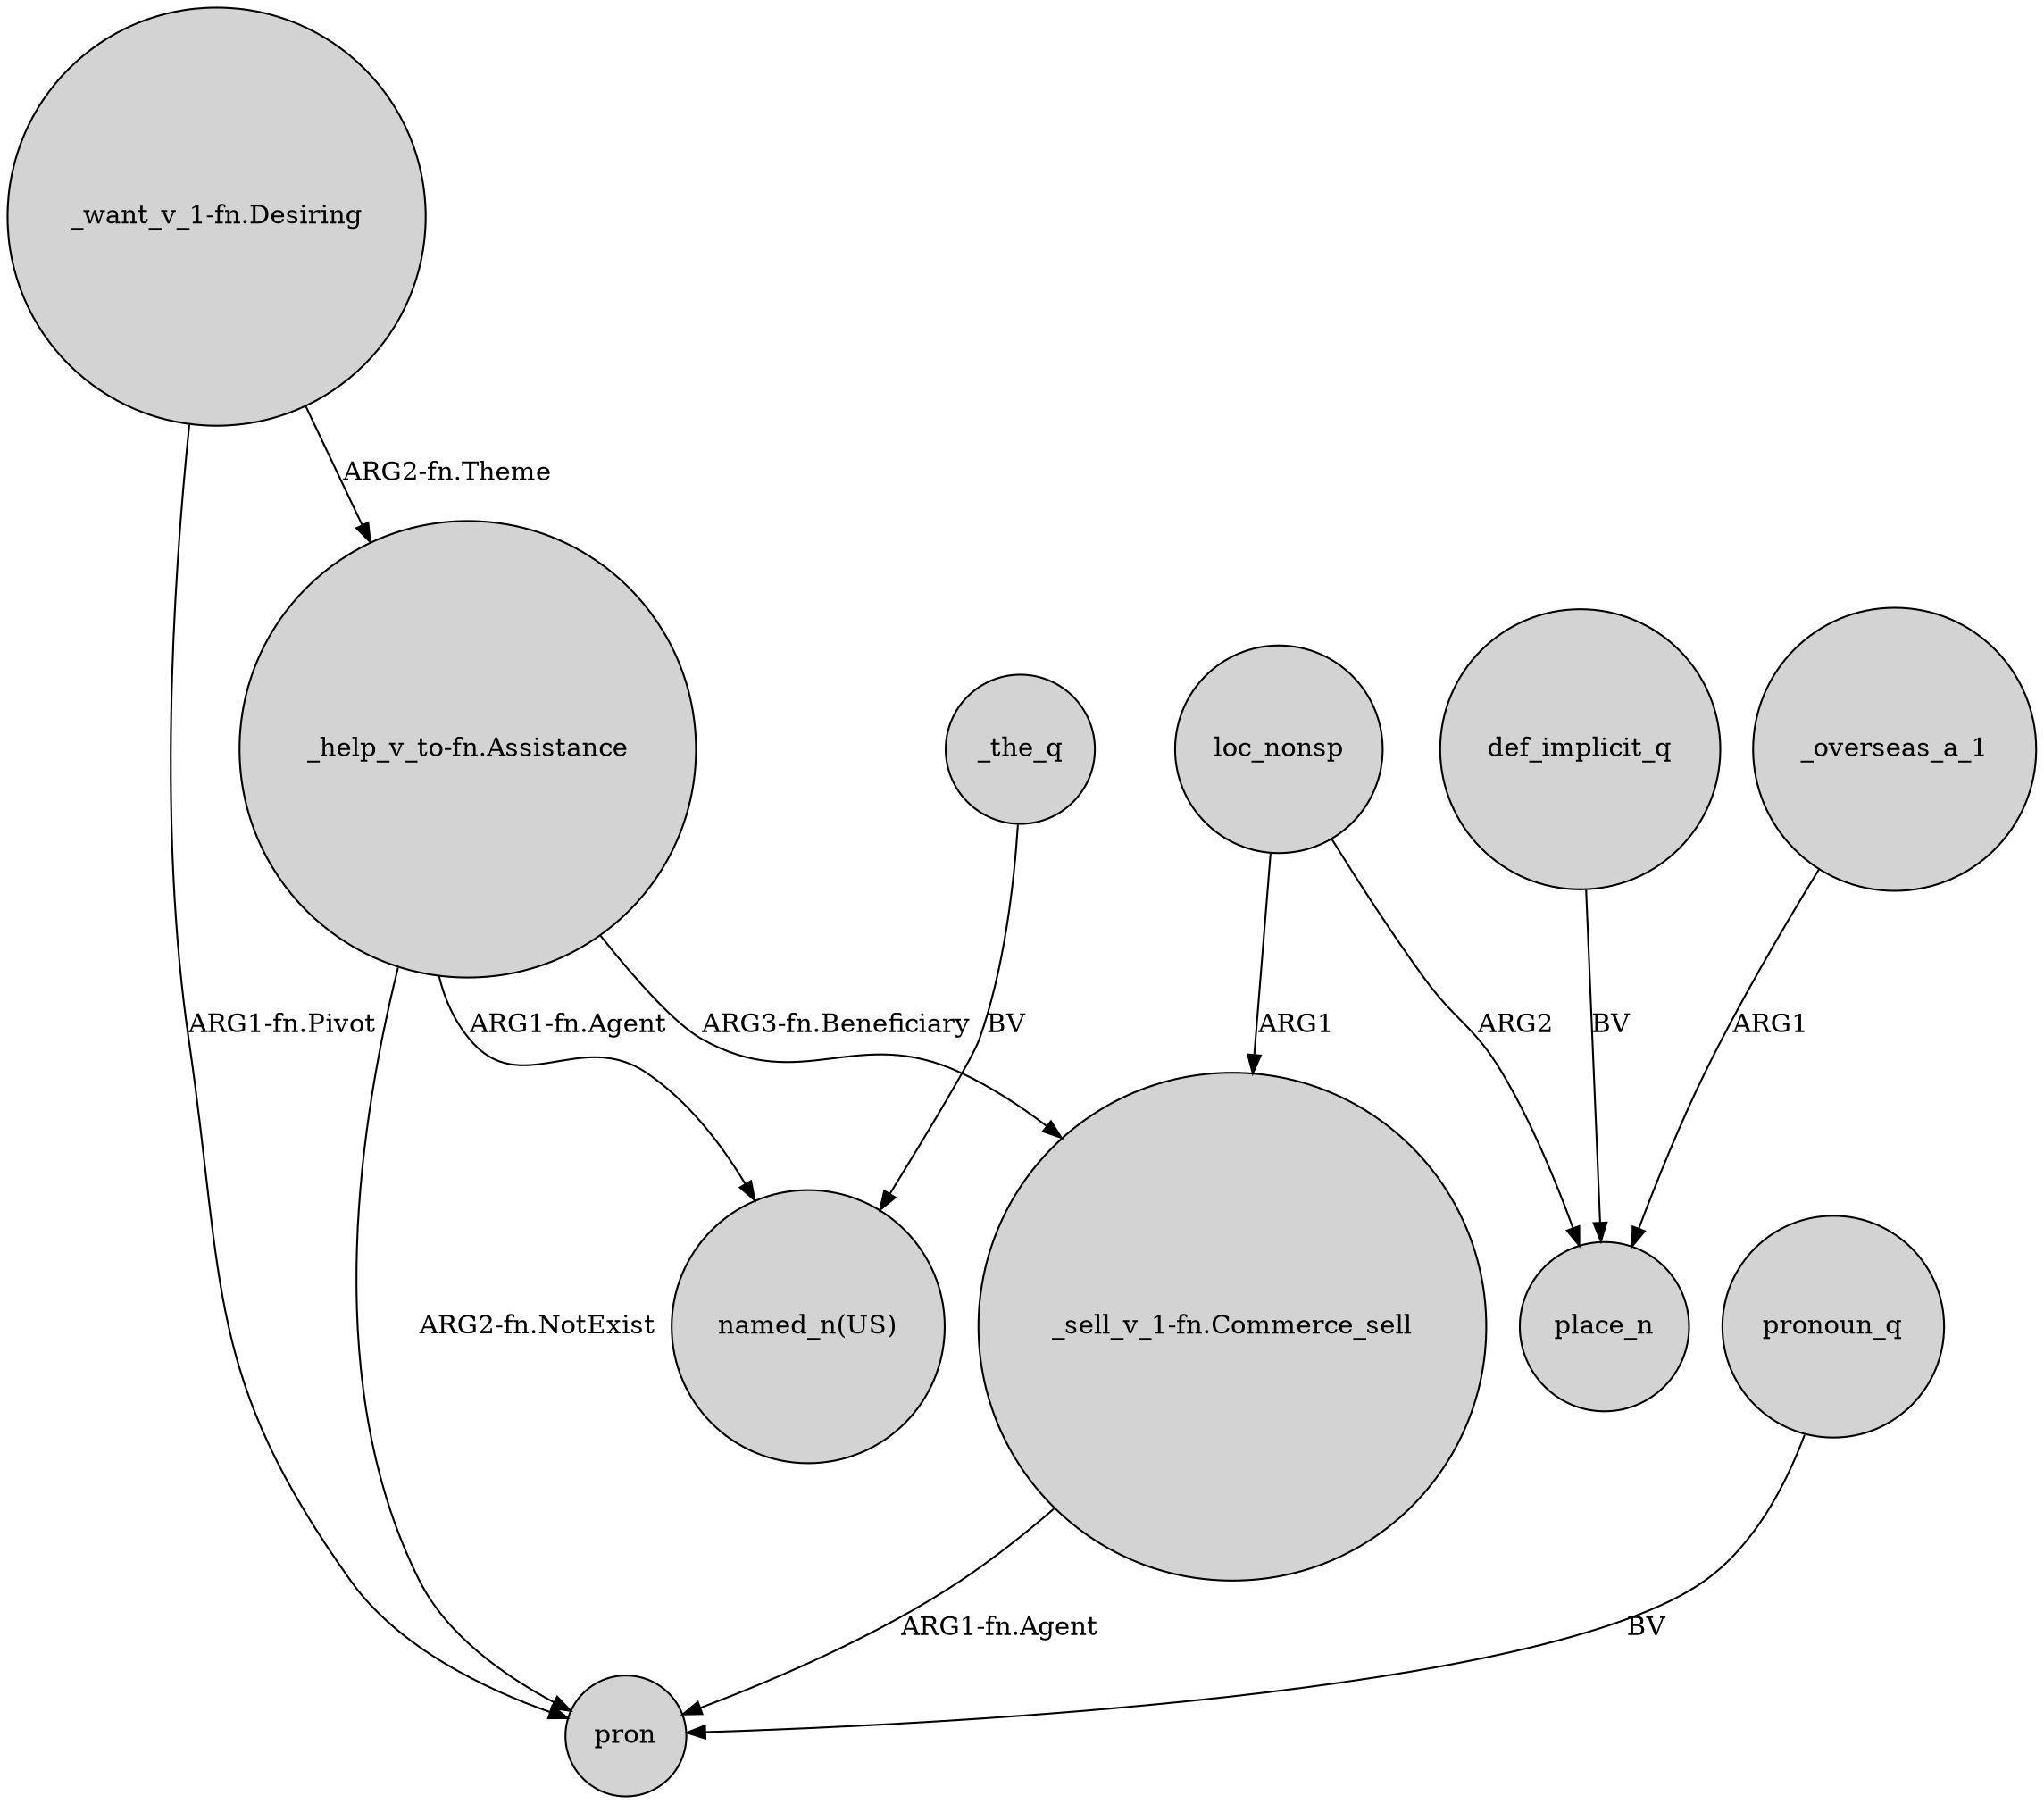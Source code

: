 digraph {
	node [shape=circle style=filled]
	"_want_v_1-fn.Desiring" -> pron [label="ARG1-fn.Pivot"]
	loc_nonsp -> place_n [label=ARG2]
	"_help_v_to-fn.Assistance" -> "named_n(US)" [label="ARG1-fn.Agent"]
	"_help_v_to-fn.Assistance" -> "_sell_v_1-fn.Commerce_sell" [label="ARG3-fn.Beneficiary"]
	def_implicit_q -> place_n [label=BV]
	"_sell_v_1-fn.Commerce_sell" -> pron [label="ARG1-fn.Agent"]
	loc_nonsp -> "_sell_v_1-fn.Commerce_sell" [label=ARG1]
	_overseas_a_1 -> place_n [label=ARG1]
	_the_q -> "named_n(US)" [label=BV]
	"_help_v_to-fn.Assistance" -> pron [label="ARG2-fn.NotExist"]
	"_want_v_1-fn.Desiring" -> "_help_v_to-fn.Assistance" [label="ARG2-fn.Theme"]
	pronoun_q -> pron [label=BV]
}
